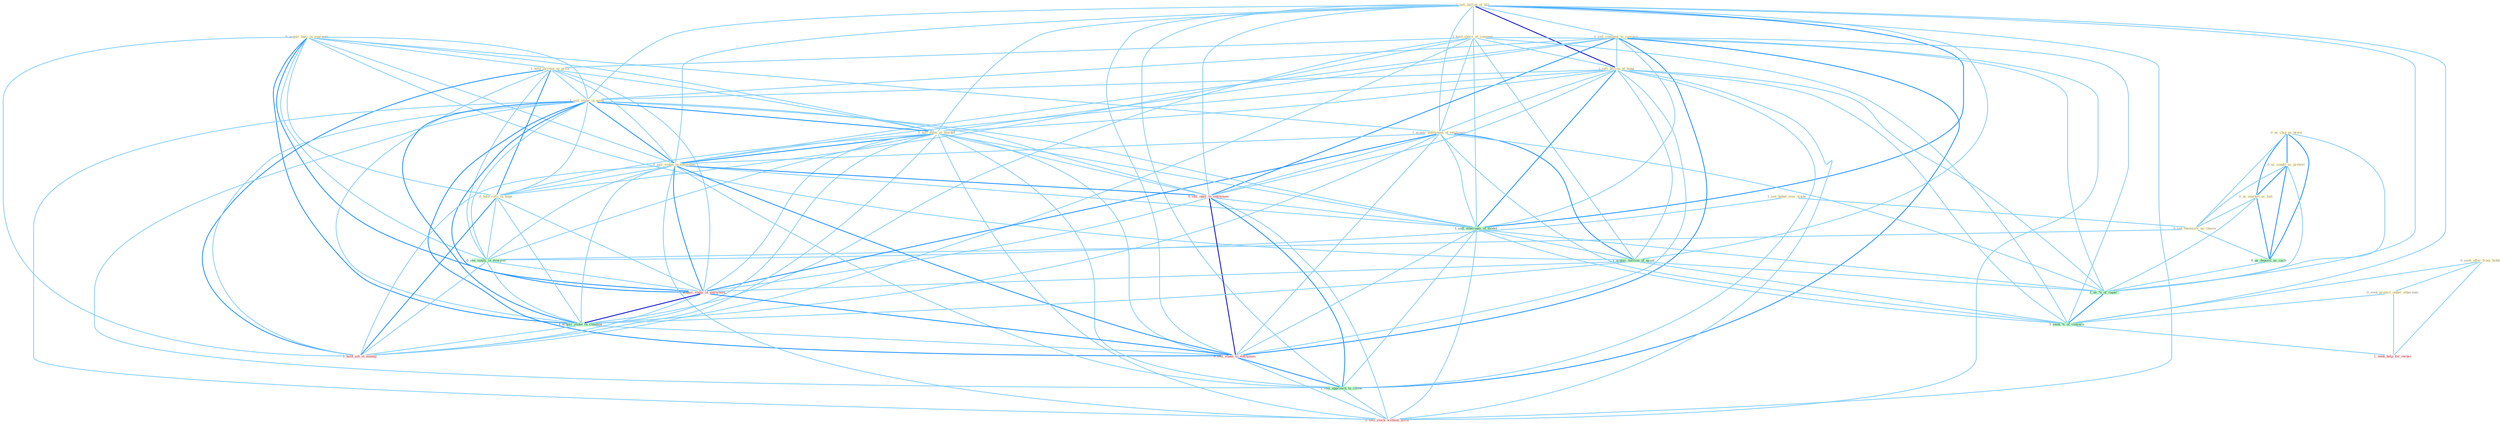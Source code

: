 Graph G{ 
    node
    [shape=polygon,style=filled,width=.5,height=.06,color="#BDFCC9",fixedsize=true,fontsize=4,
    fontcolor="#2f4f4f"];
    {node
    [color="#ffffe0", fontcolor="#8b7d6b"] "0_acquir_busi_in_yearnum " "1_sell_billion_of_bill " "0_us_chip_as_brain " "1_hold_share_of_compani " "1_see_debat_over_trade " "0_us_condit_as_pretext " "0_sell_compani_to_concern " "0_seek_offer_from_bidder " "0_us_market_as_tool " "0_seek_protect_under_othernum " "1_sell_billion_of_bond " "1_hold_increas_in_price " "0_see_themselv_as_chaser " "1_acquir_entitynam_of_entitynam " "1_sell_stake_in_mine " "0_sell_them_in_market " "0_sell_sedan_in_entitynam " "0_hold_ralli_in_hope "}
{node [color="#fff0f5", fontcolor="#b22222"] "0_sell_oper_to_entitynam " "1_acquir_stake_in_entitynam " "0_sell_stake_to_entitynam " "1_hold_job_in_manag " "0_sell_stock_without_hitch " "1_seek_help_for_owner "}
edge [color="#B0E2FF"];

	"0_acquir_busi_in_yearnum " -- "1_hold_increas_in_price " [w="1", color="#87cefa" ];
	"0_acquir_busi_in_yearnum " -- "1_acquir_entitynam_of_entitynam " [w="1", color="#87cefa" ];
	"0_acquir_busi_in_yearnum " -- "1_sell_stake_in_mine " [w="1", color="#87cefa" ];
	"0_acquir_busi_in_yearnum " -- "0_sell_them_in_market " [w="1", color="#87cefa" ];
	"0_acquir_busi_in_yearnum " -- "0_sell_sedan_in_entitynam " [w="1", color="#87cefa" ];
	"0_acquir_busi_in_yearnum " -- "0_hold_ralli_in_hope " [w="1", color="#87cefa" ];
	"0_acquir_busi_in_yearnum " -- "0_see_vaniti_in_everyon " [w="1", color="#87cefa" ];
	"0_acquir_busi_in_yearnum " -- "1_acquir_million_of_asset " [w="1", color="#87cefa" ];
	"0_acquir_busi_in_yearnum " -- "1_acquir_stake_in_entitynam " [w="2", color="#1e90ff" , len=0.8];
	"0_acquir_busi_in_yearnum " -- "1_acquir_stake_in_compani " [w="2", color="#1e90ff" , len=0.8];
	"0_acquir_busi_in_yearnum " -- "1_hold_job_in_manag " [w="1", color="#87cefa" ];
	"1_sell_billion_of_bill " -- "1_hold_share_of_compani " [w="1", color="#87cefa" ];
	"1_sell_billion_of_bill " -- "0_sell_compani_to_concern " [w="1", color="#87cefa" ];
	"1_sell_billion_of_bill " -- "1_sell_billion_of_bond " [w="3", color="#0000cd" , len=0.6];
	"1_sell_billion_of_bill " -- "1_acquir_entitynam_of_entitynam " [w="1", color="#87cefa" ];
	"1_sell_billion_of_bill " -- "1_sell_stake_in_mine " [w="1", color="#87cefa" ];
	"1_sell_billion_of_bill " -- "0_sell_them_in_market " [w="1", color="#87cefa" ];
	"1_sell_billion_of_bill " -- "0_sell_sedan_in_entitynam " [w="1", color="#87cefa" ];
	"1_sell_billion_of_bill " -- "0_sell_oper_to_entitynam " [w="1", color="#87cefa" ];
	"1_sell_billion_of_bill " -- "1_sell_othernum_of_model " [w="2", color="#1e90ff" , len=0.8];
	"1_sell_billion_of_bill " -- "1_acquir_million_of_asset " [w="1", color="#87cefa" ];
	"1_sell_billion_of_bill " -- "0_sell_stake_to_entitynam " [w="1", color="#87cefa" ];
	"1_sell_billion_of_bill " -- "1_us_%_of_capac " [w="1", color="#87cefa" ];
	"1_sell_billion_of_bill " -- "1_sell_approach_to_client " [w="1", color="#87cefa" ];
	"1_sell_billion_of_bill " -- "0_sell_stock_without_hitch " [w="1", color="#87cefa" ];
	"1_sell_billion_of_bill " -- "1_seek_%_of_concern " [w="1", color="#87cefa" ];
	"0_us_chip_as_brain " -- "0_us_condit_as_pretext " [w="2", color="#1e90ff" , len=0.8];
	"0_us_chip_as_brain " -- "0_us_market_as_tool " [w="2", color="#1e90ff" , len=0.8];
	"0_us_chip_as_brain " -- "0_see_themselv_as_chaser " [w="1", color="#87cefa" ];
	"0_us_chip_as_brain " -- "0_us_deposit_as_cach " [w="2", color="#1e90ff" , len=0.8];
	"0_us_chip_as_brain " -- "1_us_%_of_capac " [w="1", color="#87cefa" ];
	"1_hold_share_of_compani " -- "1_sell_billion_of_bond " [w="1", color="#87cefa" ];
	"1_hold_share_of_compani " -- "1_hold_increas_in_price " [w="1", color="#87cefa" ];
	"1_hold_share_of_compani " -- "1_acquir_entitynam_of_entitynam " [w="1", color="#87cefa" ];
	"1_hold_share_of_compani " -- "0_hold_ralli_in_hope " [w="1", color="#87cefa" ];
	"1_hold_share_of_compani " -- "1_sell_othernum_of_model " [w="1", color="#87cefa" ];
	"1_hold_share_of_compani " -- "1_acquir_million_of_asset " [w="1", color="#87cefa" ];
	"1_hold_share_of_compani " -- "1_acquir_stake_in_compani " [w="1", color="#87cefa" ];
	"1_hold_share_of_compani " -- "1_us_%_of_capac " [w="1", color="#87cefa" ];
	"1_hold_share_of_compani " -- "1_hold_job_in_manag " [w="1", color="#87cefa" ];
	"1_hold_share_of_compani " -- "1_seek_%_of_concern " [w="1", color="#87cefa" ];
	"1_see_debat_over_trade " -- "0_see_themselv_as_chaser " [w="1", color="#87cefa" ];
	"1_see_debat_over_trade " -- "0_see_vaniti_in_everyon " [w="1", color="#87cefa" ];
	"0_us_condit_as_pretext " -- "0_us_market_as_tool " [w="2", color="#1e90ff" , len=0.8];
	"0_us_condit_as_pretext " -- "0_see_themselv_as_chaser " [w="1", color="#87cefa" ];
	"0_us_condit_as_pretext " -- "0_us_deposit_as_cach " [w="2", color="#1e90ff" , len=0.8];
	"0_us_condit_as_pretext " -- "1_us_%_of_capac " [w="1", color="#87cefa" ];
	"0_sell_compani_to_concern " -- "1_sell_billion_of_bond " [w="1", color="#87cefa" ];
	"0_sell_compani_to_concern " -- "1_sell_stake_in_mine " [w="1", color="#87cefa" ];
	"0_sell_compani_to_concern " -- "0_sell_them_in_market " [w="1", color="#87cefa" ];
	"0_sell_compani_to_concern " -- "0_sell_sedan_in_entitynam " [w="1", color="#87cefa" ];
	"0_sell_compani_to_concern " -- "0_sell_oper_to_entitynam " [w="2", color="#1e90ff" , len=0.8];
	"0_sell_compani_to_concern " -- "1_sell_othernum_of_model " [w="1", color="#87cefa" ];
	"0_sell_compani_to_concern " -- "0_sell_stake_to_entitynam " [w="2", color="#1e90ff" , len=0.8];
	"0_sell_compani_to_concern " -- "1_sell_approach_to_client " [w="2", color="#1e90ff" , len=0.8];
	"0_sell_compani_to_concern " -- "0_sell_stock_without_hitch " [w="1", color="#87cefa" ];
	"0_sell_compani_to_concern " -- "1_seek_%_of_concern " [w="1", color="#87cefa" ];
	"0_seek_offer_from_bidder " -- "0_seek_protect_under_othernum " [w="1", color="#87cefa" ];
	"0_seek_offer_from_bidder " -- "1_seek_%_of_concern " [w="1", color="#87cefa" ];
	"0_seek_offer_from_bidder " -- "1_seek_help_for_owner " [w="1", color="#87cefa" ];
	"0_us_market_as_tool " -- "0_see_themselv_as_chaser " [w="1", color="#87cefa" ];
	"0_us_market_as_tool " -- "0_us_deposit_as_cach " [w="2", color="#1e90ff" , len=0.8];
	"0_us_market_as_tool " -- "1_us_%_of_capac " [w="1", color="#87cefa" ];
	"0_seek_protect_under_othernum " -- "1_seek_%_of_concern " [w="1", color="#87cefa" ];
	"0_seek_protect_under_othernum " -- "1_seek_help_for_owner " [w="1", color="#87cefa" ];
	"1_sell_billion_of_bond " -- "1_acquir_entitynam_of_entitynam " [w="1", color="#87cefa" ];
	"1_sell_billion_of_bond " -- "1_sell_stake_in_mine " [w="1", color="#87cefa" ];
	"1_sell_billion_of_bond " -- "0_sell_them_in_market " [w="1", color="#87cefa" ];
	"1_sell_billion_of_bond " -- "0_sell_sedan_in_entitynam " [w="1", color="#87cefa" ];
	"1_sell_billion_of_bond " -- "0_sell_oper_to_entitynam " [w="1", color="#87cefa" ];
	"1_sell_billion_of_bond " -- "1_sell_othernum_of_model " [w="2", color="#1e90ff" , len=0.8];
	"1_sell_billion_of_bond " -- "1_acquir_million_of_asset " [w="1", color="#87cefa" ];
	"1_sell_billion_of_bond " -- "0_sell_stake_to_entitynam " [w="1", color="#87cefa" ];
	"1_sell_billion_of_bond " -- "1_us_%_of_capac " [w="1", color="#87cefa" ];
	"1_sell_billion_of_bond " -- "1_sell_approach_to_client " [w="1", color="#87cefa" ];
	"1_sell_billion_of_bond " -- "0_sell_stock_without_hitch " [w="1", color="#87cefa" ];
	"1_sell_billion_of_bond " -- "1_seek_%_of_concern " [w="1", color="#87cefa" ];
	"1_hold_increas_in_price " -- "1_sell_stake_in_mine " [w="1", color="#87cefa" ];
	"1_hold_increas_in_price " -- "0_sell_them_in_market " [w="1", color="#87cefa" ];
	"1_hold_increas_in_price " -- "0_sell_sedan_in_entitynam " [w="1", color="#87cefa" ];
	"1_hold_increas_in_price " -- "0_hold_ralli_in_hope " [w="2", color="#1e90ff" , len=0.8];
	"1_hold_increas_in_price " -- "0_see_vaniti_in_everyon " [w="1", color="#87cefa" ];
	"1_hold_increas_in_price " -- "1_acquir_stake_in_entitynam " [w="1", color="#87cefa" ];
	"1_hold_increas_in_price " -- "1_acquir_stake_in_compani " [w="1", color="#87cefa" ];
	"1_hold_increas_in_price " -- "1_hold_job_in_manag " [w="2", color="#1e90ff" , len=0.8];
	"0_see_themselv_as_chaser " -- "0_see_vaniti_in_everyon " [w="1", color="#87cefa" ];
	"0_see_themselv_as_chaser " -- "0_us_deposit_as_cach " [w="1", color="#87cefa" ];
	"1_acquir_entitynam_of_entitynam " -- "0_sell_sedan_in_entitynam " [w="1", color="#87cefa" ];
	"1_acquir_entitynam_of_entitynam " -- "0_sell_oper_to_entitynam " [w="1", color="#87cefa" ];
	"1_acquir_entitynam_of_entitynam " -- "1_sell_othernum_of_model " [w="1", color="#87cefa" ];
	"1_acquir_entitynam_of_entitynam " -- "1_acquir_million_of_asset " [w="2", color="#1e90ff" , len=0.8];
	"1_acquir_entitynam_of_entitynam " -- "1_acquir_stake_in_entitynam " [w="2", color="#1e90ff" , len=0.8];
	"1_acquir_entitynam_of_entitynam " -- "1_acquir_stake_in_compani " [w="1", color="#87cefa" ];
	"1_acquir_entitynam_of_entitynam " -- "0_sell_stake_to_entitynam " [w="1", color="#87cefa" ];
	"1_acquir_entitynam_of_entitynam " -- "1_us_%_of_capac " [w="1", color="#87cefa" ];
	"1_acquir_entitynam_of_entitynam " -- "1_seek_%_of_concern " [w="1", color="#87cefa" ];
	"1_sell_stake_in_mine " -- "0_sell_them_in_market " [w="2", color="#1e90ff" , len=0.8];
	"1_sell_stake_in_mine " -- "0_sell_sedan_in_entitynam " [w="2", color="#1e90ff" , len=0.8];
	"1_sell_stake_in_mine " -- "0_hold_ralli_in_hope " [w="1", color="#87cefa" ];
	"1_sell_stake_in_mine " -- "0_sell_oper_to_entitynam " [w="1", color="#87cefa" ];
	"1_sell_stake_in_mine " -- "1_sell_othernum_of_model " [w="1", color="#87cefa" ];
	"1_sell_stake_in_mine " -- "0_see_vaniti_in_everyon " [w="1", color="#87cefa" ];
	"1_sell_stake_in_mine " -- "1_acquir_stake_in_entitynam " [w="2", color="#1e90ff" , len=0.8];
	"1_sell_stake_in_mine " -- "1_acquir_stake_in_compani " [w="2", color="#1e90ff" , len=0.8];
	"1_sell_stake_in_mine " -- "0_sell_stake_to_entitynam " [w="2", color="#1e90ff" , len=0.8];
	"1_sell_stake_in_mine " -- "1_sell_approach_to_client " [w="1", color="#87cefa" ];
	"1_sell_stake_in_mine " -- "1_hold_job_in_manag " [w="1", color="#87cefa" ];
	"1_sell_stake_in_mine " -- "0_sell_stock_without_hitch " [w="1", color="#87cefa" ];
	"0_sell_them_in_market " -- "0_sell_sedan_in_entitynam " [w="2", color="#1e90ff" , len=0.8];
	"0_sell_them_in_market " -- "0_hold_ralli_in_hope " [w="1", color="#87cefa" ];
	"0_sell_them_in_market " -- "0_sell_oper_to_entitynam " [w="1", color="#87cefa" ];
	"0_sell_them_in_market " -- "1_sell_othernum_of_model " [w="1", color="#87cefa" ];
	"0_sell_them_in_market " -- "0_see_vaniti_in_everyon " [w="1", color="#87cefa" ];
	"0_sell_them_in_market " -- "1_acquir_stake_in_entitynam " [w="1", color="#87cefa" ];
	"0_sell_them_in_market " -- "1_acquir_stake_in_compani " [w="1", color="#87cefa" ];
	"0_sell_them_in_market " -- "0_sell_stake_to_entitynam " [w="1", color="#87cefa" ];
	"0_sell_them_in_market " -- "1_sell_approach_to_client " [w="1", color="#87cefa" ];
	"0_sell_them_in_market " -- "1_hold_job_in_manag " [w="1", color="#87cefa" ];
	"0_sell_them_in_market " -- "0_sell_stock_without_hitch " [w="1", color="#87cefa" ];
	"0_sell_sedan_in_entitynam " -- "0_hold_ralli_in_hope " [w="1", color="#87cefa" ];
	"0_sell_sedan_in_entitynam " -- "0_sell_oper_to_entitynam " [w="2", color="#1e90ff" , len=0.8];
	"0_sell_sedan_in_entitynam " -- "1_sell_othernum_of_model " [w="1", color="#87cefa" ];
	"0_sell_sedan_in_entitynam " -- "0_see_vaniti_in_everyon " [w="1", color="#87cefa" ];
	"0_sell_sedan_in_entitynam " -- "1_acquir_stake_in_entitynam " [w="2", color="#1e90ff" , len=0.8];
	"0_sell_sedan_in_entitynam " -- "1_acquir_stake_in_compani " [w="1", color="#87cefa" ];
	"0_sell_sedan_in_entitynam " -- "0_sell_stake_to_entitynam " [w="2", color="#1e90ff" , len=0.8];
	"0_sell_sedan_in_entitynam " -- "1_sell_approach_to_client " [w="1", color="#87cefa" ];
	"0_sell_sedan_in_entitynam " -- "1_hold_job_in_manag " [w="1", color="#87cefa" ];
	"0_sell_sedan_in_entitynam " -- "0_sell_stock_without_hitch " [w="1", color="#87cefa" ];
	"0_hold_ralli_in_hope " -- "0_see_vaniti_in_everyon " [w="1", color="#87cefa" ];
	"0_hold_ralli_in_hope " -- "1_acquir_stake_in_entitynam " [w="1", color="#87cefa" ];
	"0_hold_ralli_in_hope " -- "1_acquir_stake_in_compani " [w="1", color="#87cefa" ];
	"0_hold_ralli_in_hope " -- "1_hold_job_in_manag " [w="2", color="#1e90ff" , len=0.8];
	"0_sell_oper_to_entitynam " -- "1_sell_othernum_of_model " [w="1", color="#87cefa" ];
	"0_sell_oper_to_entitynam " -- "1_acquir_stake_in_entitynam " [w="1", color="#87cefa" ];
	"0_sell_oper_to_entitynam " -- "0_sell_stake_to_entitynam " [w="3", color="#0000cd" , len=0.6];
	"0_sell_oper_to_entitynam " -- "1_sell_approach_to_client " [w="2", color="#1e90ff" , len=0.8];
	"0_sell_oper_to_entitynam " -- "0_sell_stock_without_hitch " [w="1", color="#87cefa" ];
	"1_sell_othernum_of_model " -- "1_acquir_million_of_asset " [w="1", color="#87cefa" ];
	"1_sell_othernum_of_model " -- "0_sell_stake_to_entitynam " [w="1", color="#87cefa" ];
	"1_sell_othernum_of_model " -- "1_us_%_of_capac " [w="1", color="#87cefa" ];
	"1_sell_othernum_of_model " -- "1_sell_approach_to_client " [w="1", color="#87cefa" ];
	"1_sell_othernum_of_model " -- "0_sell_stock_without_hitch " [w="1", color="#87cefa" ];
	"1_sell_othernum_of_model " -- "1_seek_%_of_concern " [w="1", color="#87cefa" ];
	"0_see_vaniti_in_everyon " -- "1_acquir_stake_in_entitynam " [w="1", color="#87cefa" ];
	"0_see_vaniti_in_everyon " -- "1_acquir_stake_in_compani " [w="1", color="#87cefa" ];
	"0_see_vaniti_in_everyon " -- "1_hold_job_in_manag " [w="1", color="#87cefa" ];
	"1_acquir_million_of_asset " -- "1_acquir_stake_in_entitynam " [w="1", color="#87cefa" ];
	"1_acquir_million_of_asset " -- "1_acquir_stake_in_compani " [w="1", color="#87cefa" ];
	"1_acquir_million_of_asset " -- "1_us_%_of_capac " [w="1", color="#87cefa" ];
	"1_acquir_million_of_asset " -- "1_seek_%_of_concern " [w="1", color="#87cefa" ];
	"0_us_deposit_as_cach " -- "1_us_%_of_capac " [w="1", color="#87cefa" ];
	"1_acquir_stake_in_entitynam " -- "1_acquir_stake_in_compani " [w="3", color="#0000cd" , len=0.6];
	"1_acquir_stake_in_entitynam " -- "0_sell_stake_to_entitynam " [w="2", color="#1e90ff" , len=0.8];
	"1_acquir_stake_in_entitynam " -- "1_hold_job_in_manag " [w="1", color="#87cefa" ];
	"1_acquir_stake_in_compani " -- "0_sell_stake_to_entitynam " [w="1", color="#87cefa" ];
	"1_acquir_stake_in_compani " -- "1_hold_job_in_manag " [w="1", color="#87cefa" ];
	"0_sell_stake_to_entitynam " -- "1_sell_approach_to_client " [w="2", color="#1e90ff" , len=0.8];
	"0_sell_stake_to_entitynam " -- "0_sell_stock_without_hitch " [w="1", color="#87cefa" ];
	"1_us_%_of_capac " -- "1_seek_%_of_concern " [w="2", color="#1e90ff" , len=0.8];
	"1_sell_approach_to_client " -- "0_sell_stock_without_hitch " [w="1", color="#87cefa" ];
	"1_seek_%_of_concern " -- "1_seek_help_for_owner " [w="1", color="#87cefa" ];
}